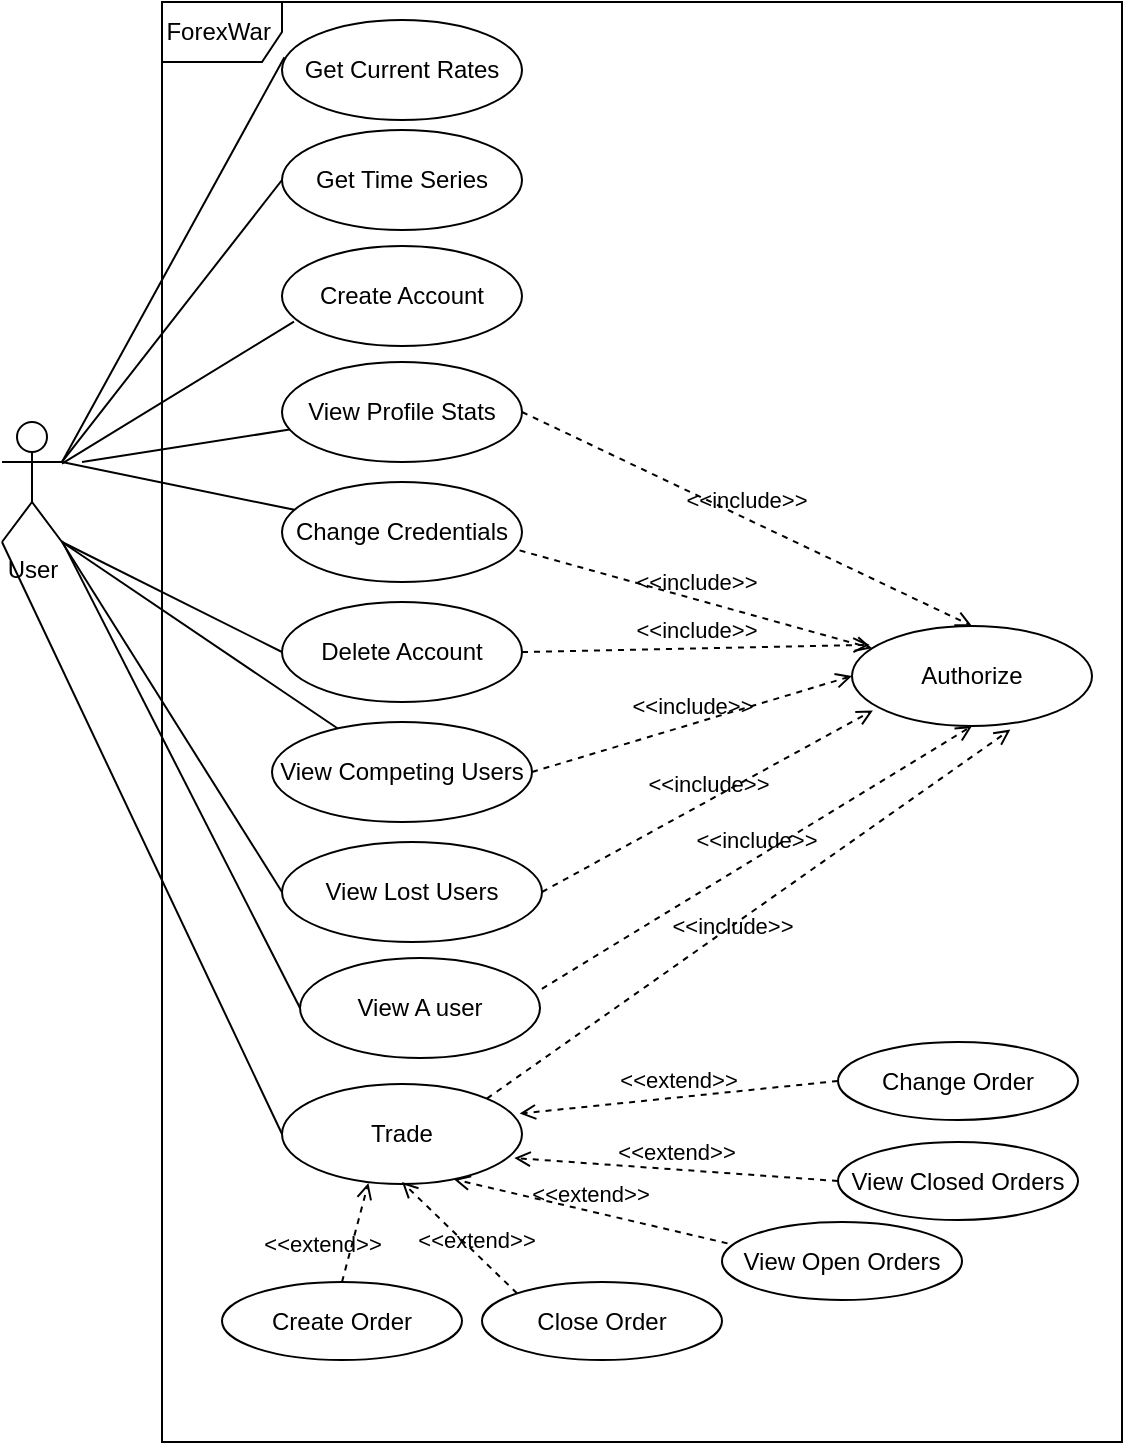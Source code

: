 <mxfile version="22.1.21" type="github">
  <diagram name="Page-1" id="ZIix8ApLAzxXFZtdQDvz">
    <mxGraphModel dx="1050" dy="565" grid="1" gridSize="10" guides="1" tooltips="1" connect="1" arrows="1" fold="1" page="1" pageScale="1" pageWidth="850" pageHeight="1100" math="0" shadow="0">
      <root>
        <mxCell id="0" />
        <mxCell id="1" parent="0" />
        <mxCell id="Vhw_WrcrA6R06qI2dEpq-1" value="User" style="shape=umlActor;verticalLabelPosition=bottom;verticalAlign=top;html=1;" vertex="1" parent="1">
          <mxGeometry x="120" y="480" width="30" height="60" as="geometry" />
        </mxCell>
        <mxCell id="Vhw_WrcrA6R06qI2dEpq-2" value="ForexWar&amp;nbsp;" style="shape=umlFrame;whiteSpace=wrap;html=1;pointerEvents=0;" vertex="1" parent="1">
          <mxGeometry x="200" y="270" width="480" height="720" as="geometry" />
        </mxCell>
        <mxCell id="Vhw_WrcrA6R06qI2dEpq-3" value="Get Current Rates" style="ellipse;whiteSpace=wrap;html=1;" vertex="1" parent="1">
          <mxGeometry x="260" y="279" width="120" height="50" as="geometry" />
        </mxCell>
        <mxCell id="Vhw_WrcrA6R06qI2dEpq-4" value="" style="endArrow=none;html=1;rounded=0;entryX=0.01;entryY=0.372;entryDx=0;entryDy=0;entryPerimeter=0;" edge="1" parent="1" target="Vhw_WrcrA6R06qI2dEpq-3">
          <mxGeometry width="50" height="50" relative="1" as="geometry">
            <mxPoint x="150" y="500" as="sourcePoint" />
            <mxPoint x="220" y="380" as="targetPoint" />
          </mxGeometry>
        </mxCell>
        <mxCell id="Vhw_WrcrA6R06qI2dEpq-5" value="Get Time Series" style="ellipse;whiteSpace=wrap;html=1;" vertex="1" parent="1">
          <mxGeometry x="260" y="334" width="120" height="50" as="geometry" />
        </mxCell>
        <mxCell id="Vhw_WrcrA6R06qI2dEpq-6" value="" style="endArrow=none;html=1;rounded=0;exitX=1;exitY=0.333;exitDx=0;exitDy=0;exitPerimeter=0;entryX=0;entryY=0.5;entryDx=0;entryDy=0;" edge="1" parent="1" source="Vhw_WrcrA6R06qI2dEpq-1" target="Vhw_WrcrA6R06qI2dEpq-5">
          <mxGeometry width="50" height="50" relative="1" as="geometry">
            <mxPoint x="200" y="490" as="sourcePoint" />
            <mxPoint x="250" y="440" as="targetPoint" />
          </mxGeometry>
        </mxCell>
        <mxCell id="Vhw_WrcrA6R06qI2dEpq-7" value="Create Account" style="ellipse;whiteSpace=wrap;html=1;" vertex="1" parent="1">
          <mxGeometry x="260" y="392" width="120" height="50" as="geometry" />
        </mxCell>
        <mxCell id="Vhw_WrcrA6R06qI2dEpq-8" value="" style="endArrow=none;html=1;rounded=0;entryX=0.05;entryY=0.756;entryDx=0;entryDy=0;entryPerimeter=0;" edge="1" parent="1" source="Vhw_WrcrA6R06qI2dEpq-1" target="Vhw_WrcrA6R06qI2dEpq-7">
          <mxGeometry width="50" height="50" relative="1" as="geometry">
            <mxPoint x="210" y="490" as="sourcePoint" />
            <mxPoint x="260" y="440" as="targetPoint" />
          </mxGeometry>
        </mxCell>
        <mxCell id="Vhw_WrcrA6R06qI2dEpq-10" value="View Profile Stats" style="ellipse;whiteSpace=wrap;html=1;" vertex="1" parent="1">
          <mxGeometry x="260" y="450" width="120" height="50" as="geometry" />
        </mxCell>
        <mxCell id="Vhw_WrcrA6R06qI2dEpq-11" value="" style="endArrow=none;html=1;rounded=0;" edge="1" parent="1" target="Vhw_WrcrA6R06qI2dEpq-10">
          <mxGeometry width="50" height="50" relative="1" as="geometry">
            <mxPoint x="160" y="500" as="sourcePoint" />
            <mxPoint x="240" y="470" as="targetPoint" />
          </mxGeometry>
        </mxCell>
        <mxCell id="Vhw_WrcrA6R06qI2dEpq-12" value="Change Credentials" style="ellipse;whiteSpace=wrap;html=1;" vertex="1" parent="1">
          <mxGeometry x="260" y="510" width="120" height="50" as="geometry" />
        </mxCell>
        <mxCell id="Vhw_WrcrA6R06qI2dEpq-13" value="" style="endArrow=none;html=1;rounded=0;exitX=1;exitY=0.333;exitDx=0;exitDy=0;exitPerimeter=0;" edge="1" parent="1" source="Vhw_WrcrA6R06qI2dEpq-1" target="Vhw_WrcrA6R06qI2dEpq-12">
          <mxGeometry width="50" height="50" relative="1" as="geometry">
            <mxPoint x="170" y="560" as="sourcePoint" />
            <mxPoint x="220" y="510" as="targetPoint" />
          </mxGeometry>
        </mxCell>
        <mxCell id="Vhw_WrcrA6R06qI2dEpq-14" value="Delete Account" style="ellipse;whiteSpace=wrap;html=1;" vertex="1" parent="1">
          <mxGeometry x="260" y="570" width="120" height="50" as="geometry" />
        </mxCell>
        <mxCell id="Vhw_WrcrA6R06qI2dEpq-15" value="" style="endArrow=none;html=1;rounded=0;entryX=0;entryY=0.5;entryDx=0;entryDy=0;exitX=1;exitY=1;exitDx=0;exitDy=0;exitPerimeter=0;" edge="1" parent="1" source="Vhw_WrcrA6R06qI2dEpq-1" target="Vhw_WrcrA6R06qI2dEpq-14">
          <mxGeometry width="50" height="50" relative="1" as="geometry">
            <mxPoint x="150" y="500" as="sourcePoint" />
            <mxPoint x="230" y="550" as="targetPoint" />
          </mxGeometry>
        </mxCell>
        <mxCell id="Vhw_WrcrA6R06qI2dEpq-16" value="View Competing Users" style="ellipse;whiteSpace=wrap;html=1;" vertex="1" parent="1">
          <mxGeometry x="255" y="630" width="130" height="50" as="geometry" />
        </mxCell>
        <mxCell id="Vhw_WrcrA6R06qI2dEpq-17" value="View Lost Users" style="ellipse;whiteSpace=wrap;html=1;" vertex="1" parent="1">
          <mxGeometry x="260" y="690" width="130" height="50" as="geometry" />
        </mxCell>
        <mxCell id="Vhw_WrcrA6R06qI2dEpq-18" value="" style="endArrow=none;html=1;rounded=0;" edge="1" parent="1" target="Vhw_WrcrA6R06qI2dEpq-16">
          <mxGeometry width="50" height="50" relative="1" as="geometry">
            <mxPoint x="150" y="540" as="sourcePoint" />
            <mxPoint x="210" y="610" as="targetPoint" />
          </mxGeometry>
        </mxCell>
        <mxCell id="Vhw_WrcrA6R06qI2dEpq-19" value="" style="endArrow=none;html=1;rounded=0;entryX=0;entryY=0.5;entryDx=0;entryDy=0;exitX=1;exitY=1;exitDx=0;exitDy=0;exitPerimeter=0;" edge="1" parent="1" source="Vhw_WrcrA6R06qI2dEpq-1" target="Vhw_WrcrA6R06qI2dEpq-17">
          <mxGeometry width="50" height="50" relative="1" as="geometry">
            <mxPoint x="160" y="700" as="sourcePoint" />
            <mxPoint x="210" y="650" as="targetPoint" />
          </mxGeometry>
        </mxCell>
        <mxCell id="Vhw_WrcrA6R06qI2dEpq-20" value="View A user" style="ellipse;whiteSpace=wrap;html=1;" vertex="1" parent="1">
          <mxGeometry x="269" y="748" width="120" height="50" as="geometry" />
        </mxCell>
        <mxCell id="Vhw_WrcrA6R06qI2dEpq-21" value="" style="endArrow=none;html=1;rounded=0;entryX=0;entryY=0.5;entryDx=0;entryDy=0;" edge="1" parent="1" source="Vhw_WrcrA6R06qI2dEpq-1" target="Vhw_WrcrA6R06qI2dEpq-20">
          <mxGeometry width="50" height="50" relative="1" as="geometry">
            <mxPoint x="130" y="720" as="sourcePoint" />
            <mxPoint x="180" y="670" as="targetPoint" />
          </mxGeometry>
        </mxCell>
        <mxCell id="Vhw_WrcrA6R06qI2dEpq-22" value="Authorize" style="ellipse;whiteSpace=wrap;html=1;" vertex="1" parent="1">
          <mxGeometry x="545" y="582" width="120" height="50" as="geometry" />
        </mxCell>
        <mxCell id="Vhw_WrcrA6R06qI2dEpq-23" value="&amp;lt;&amp;lt;include&amp;gt;&amp;gt;" style="html=1;verticalAlign=bottom;labelBackgroundColor=none;endArrow=open;endFill=0;dashed=1;rounded=0;exitX=1;exitY=0.5;exitDx=0;exitDy=0;entryX=0.5;entryY=0;entryDx=0;entryDy=0;" edge="1" parent="1" source="Vhw_WrcrA6R06qI2dEpq-10" target="Vhw_WrcrA6R06qI2dEpq-22">
          <mxGeometry width="160" relative="1" as="geometry">
            <mxPoint x="380" y="510" as="sourcePoint" />
            <mxPoint x="540" y="510" as="targetPoint" />
          </mxGeometry>
        </mxCell>
        <mxCell id="Vhw_WrcrA6R06qI2dEpq-24" value="&amp;lt;&amp;lt;include&amp;gt;&amp;gt;" style="html=1;verticalAlign=bottom;labelBackgroundColor=none;endArrow=open;endFill=0;dashed=1;rounded=0;exitX=0.99;exitY=0.684;exitDx=0;exitDy=0;exitPerimeter=0;" edge="1" parent="1" source="Vhw_WrcrA6R06qI2dEpq-12" target="Vhw_WrcrA6R06qI2dEpq-22">
          <mxGeometry width="160" relative="1" as="geometry">
            <mxPoint x="370" y="560" as="sourcePoint" />
            <mxPoint x="440" y="550" as="targetPoint" />
          </mxGeometry>
        </mxCell>
        <mxCell id="Vhw_WrcrA6R06qI2dEpq-25" value="&amp;lt;&amp;lt;include&amp;gt;&amp;gt;" style="html=1;verticalAlign=bottom;labelBackgroundColor=none;endArrow=open;endFill=0;dashed=1;rounded=0;exitX=1;exitY=0.5;exitDx=0;exitDy=0;entryX=0.073;entryY=0.188;entryDx=0;entryDy=0;entryPerimeter=0;" edge="1" parent="1" source="Vhw_WrcrA6R06qI2dEpq-14" target="Vhw_WrcrA6R06qI2dEpq-22">
          <mxGeometry width="160" relative="1" as="geometry">
            <mxPoint x="390" y="580" as="sourcePoint" />
            <mxPoint x="481" y="584" as="targetPoint" />
          </mxGeometry>
        </mxCell>
        <mxCell id="Vhw_WrcrA6R06qI2dEpq-26" value="&amp;lt;&amp;lt;include&amp;gt;&amp;gt;" style="html=1;verticalAlign=bottom;labelBackgroundColor=none;endArrow=open;endFill=0;dashed=1;rounded=0;exitX=1;exitY=0.5;exitDx=0;exitDy=0;entryX=0;entryY=0.5;entryDx=0;entryDy=0;" edge="1" parent="1" source="Vhw_WrcrA6R06qI2dEpq-16" target="Vhw_WrcrA6R06qI2dEpq-22">
          <mxGeometry width="160" relative="1" as="geometry">
            <mxPoint x="410" y="640" as="sourcePoint" />
            <mxPoint x="501" y="644" as="targetPoint" />
          </mxGeometry>
        </mxCell>
        <mxCell id="Vhw_WrcrA6R06qI2dEpq-27" value="&amp;lt;&amp;lt;include&amp;gt;&amp;gt;" style="html=1;verticalAlign=bottom;labelBackgroundColor=none;endArrow=open;endFill=0;dashed=1;rounded=0;exitX=1;exitY=0.5;exitDx=0;exitDy=0;entryX=0.087;entryY=0.844;entryDx=0;entryDy=0;entryPerimeter=0;" edge="1" parent="1" source="Vhw_WrcrA6R06qI2dEpq-17" target="Vhw_WrcrA6R06qI2dEpq-22">
          <mxGeometry width="160" relative="1" as="geometry">
            <mxPoint x="425" y="713" as="sourcePoint" />
            <mxPoint x="516" y="717" as="targetPoint" />
          </mxGeometry>
        </mxCell>
        <mxCell id="Vhw_WrcrA6R06qI2dEpq-28" value="&amp;lt;&amp;lt;include&amp;gt;&amp;gt;" style="html=1;verticalAlign=bottom;labelBackgroundColor=none;endArrow=open;endFill=0;dashed=1;rounded=0;entryX=0.5;entryY=1;entryDx=0;entryDy=0;exitX=1.008;exitY=0.308;exitDx=0;exitDy=0;exitPerimeter=0;" edge="1" parent="1" source="Vhw_WrcrA6R06qI2dEpq-20" target="Vhw_WrcrA6R06qI2dEpq-22">
          <mxGeometry width="160" relative="1" as="geometry">
            <mxPoint x="425" y="760" as="sourcePoint" />
            <mxPoint x="516" y="764" as="targetPoint" />
          </mxGeometry>
        </mxCell>
        <mxCell id="Vhw_WrcrA6R06qI2dEpq-29" value="Trade" style="ellipse;whiteSpace=wrap;html=1;" vertex="1" parent="1">
          <mxGeometry x="260" y="811" width="120" height="50" as="geometry" />
        </mxCell>
        <mxCell id="Vhw_WrcrA6R06qI2dEpq-30" value="" style="endArrow=none;html=1;rounded=0;entryX=0;entryY=0.5;entryDx=0;entryDy=0;exitX=0;exitY=1;exitDx=0;exitDy=0;exitPerimeter=0;" edge="1" parent="1" source="Vhw_WrcrA6R06qI2dEpq-1" target="Vhw_WrcrA6R06qI2dEpq-29">
          <mxGeometry width="50" height="50" relative="1" as="geometry">
            <mxPoint x="120" y="590" as="sourcePoint" />
            <mxPoint x="239" y="824" as="targetPoint" />
          </mxGeometry>
        </mxCell>
        <mxCell id="Vhw_WrcrA6R06qI2dEpq-31" value="&amp;lt;&amp;lt;include&amp;gt;&amp;gt;" style="html=1;verticalAlign=bottom;labelBackgroundColor=none;endArrow=open;endFill=0;dashed=1;rounded=0;entryX=0.66;entryY=1.036;entryDx=0;entryDy=0;exitX=1;exitY=0;exitDx=0;exitDy=0;entryPerimeter=0;" edge="1" parent="1" source="Vhw_WrcrA6R06qI2dEpq-29" target="Vhw_WrcrA6R06qI2dEpq-22">
          <mxGeometry x="-0.097" y="-7" width="160" relative="1" as="geometry">
            <mxPoint x="420" y="821" as="sourcePoint" />
            <mxPoint x="556" y="690" as="targetPoint" />
            <mxPoint as="offset" />
          </mxGeometry>
        </mxCell>
        <mxCell id="Vhw_WrcrA6R06qI2dEpq-32" value="Create Order" style="ellipse;whiteSpace=wrap;html=1;" vertex="1" parent="1">
          <mxGeometry x="230" y="910" width="120" height="39" as="geometry" />
        </mxCell>
        <mxCell id="Vhw_WrcrA6R06qI2dEpq-33" value="View Open Orders" style="ellipse;whiteSpace=wrap;html=1;" vertex="1" parent="1">
          <mxGeometry x="480" y="880" width="120" height="39" as="geometry" />
        </mxCell>
        <mxCell id="Vhw_WrcrA6R06qI2dEpq-34" value="Close Order" style="ellipse;whiteSpace=wrap;html=1;" vertex="1" parent="1">
          <mxGeometry x="360" y="910" width="120" height="39" as="geometry" />
        </mxCell>
        <mxCell id="Vhw_WrcrA6R06qI2dEpq-35" value="View Closed Orders" style="ellipse;whiteSpace=wrap;html=1;" vertex="1" parent="1">
          <mxGeometry x="538" y="840" width="120" height="39" as="geometry" />
        </mxCell>
        <mxCell id="Vhw_WrcrA6R06qI2dEpq-36" value="Change Order" style="ellipse;whiteSpace=wrap;html=1;" vertex="1" parent="1">
          <mxGeometry x="538" y="790" width="120" height="39" as="geometry" />
        </mxCell>
        <mxCell id="Vhw_WrcrA6R06qI2dEpq-37" value="&amp;lt;&amp;lt;extend&amp;gt;&amp;gt;" style="html=1;verticalAlign=bottom;labelBackgroundColor=none;endArrow=open;endFill=0;dashed=1;rounded=0;entryX=0.36;entryY=0.989;entryDx=0;entryDy=0;exitX=0.5;exitY=0;exitDx=0;exitDy=0;entryPerimeter=0;" edge="1" parent="1" source="Vhw_WrcrA6R06qI2dEpq-32" target="Vhw_WrcrA6R06qI2dEpq-29">
          <mxGeometry x="-0.724" y="12" width="160" relative="1" as="geometry">
            <mxPoint x="225" y="908.89" as="sourcePoint" />
            <mxPoint x="385" y="908.89" as="targetPoint" />
            <mxPoint as="offset" />
          </mxGeometry>
        </mxCell>
        <mxCell id="Vhw_WrcrA6R06qI2dEpq-39" value="&amp;lt;&amp;lt;extend&amp;gt;&amp;gt;" style="html=1;verticalAlign=bottom;labelBackgroundColor=none;endArrow=open;endFill=0;dashed=1;rounded=0;exitX=0;exitY=0;exitDx=0;exitDy=0;" edge="1" parent="1" source="Vhw_WrcrA6R06qI2dEpq-34">
          <mxGeometry x="-0.331" y="1" width="160" relative="1" as="geometry">
            <mxPoint x="385" y="900" as="sourcePoint" />
            <mxPoint x="320" y="860" as="targetPoint" />
            <mxPoint as="offset" />
          </mxGeometry>
        </mxCell>
        <mxCell id="Vhw_WrcrA6R06qI2dEpq-40" value="&amp;lt;&amp;lt;extend&amp;gt;&amp;gt;" style="html=1;verticalAlign=bottom;labelBackgroundColor=none;endArrow=open;endFill=0;dashed=1;rounded=0;exitX=0.023;exitY=0.274;exitDx=0;exitDy=0;exitPerimeter=0;entryX=0.716;entryY=0.953;entryDx=0;entryDy=0;entryPerimeter=0;" edge="1" parent="1" source="Vhw_WrcrA6R06qI2dEpq-33" target="Vhw_WrcrA6R06qI2dEpq-29">
          <mxGeometry width="160" relative="1" as="geometry">
            <mxPoint x="390" y="829" as="sourcePoint" />
            <mxPoint x="550" y="829" as="targetPoint" />
          </mxGeometry>
        </mxCell>
        <mxCell id="Vhw_WrcrA6R06qI2dEpq-41" value="&amp;lt;&amp;lt;extend&amp;gt;&amp;gt;" style="html=1;verticalAlign=bottom;labelBackgroundColor=none;endArrow=open;endFill=0;dashed=1;rounded=0;exitX=0;exitY=0.5;exitDx=0;exitDy=0;entryX=0.968;entryY=0.74;entryDx=0;entryDy=0;entryPerimeter=0;" edge="1" parent="1" source="Vhw_WrcrA6R06qI2dEpq-35" target="Vhw_WrcrA6R06qI2dEpq-29">
          <mxGeometry width="160" relative="1" as="geometry">
            <mxPoint x="538" y="855" as="sourcePoint" />
            <mxPoint x="418" y="817" as="targetPoint" />
          </mxGeometry>
        </mxCell>
        <mxCell id="Vhw_WrcrA6R06qI2dEpq-42" value="&amp;lt;&amp;lt;extend&amp;gt;&amp;gt;" style="html=1;verticalAlign=bottom;labelBackgroundColor=none;endArrow=open;endFill=0;dashed=1;rounded=0;exitX=0;exitY=0.5;exitDx=0;exitDy=0;entryX=0.99;entryY=0.296;entryDx=0;entryDy=0;entryPerimeter=0;" edge="1" parent="1" source="Vhw_WrcrA6R06qI2dEpq-36" target="Vhw_WrcrA6R06qI2dEpq-29">
          <mxGeometry width="160" relative="1" as="geometry">
            <mxPoint x="538" y="823" as="sourcePoint" />
            <mxPoint x="376" y="811" as="targetPoint" />
          </mxGeometry>
        </mxCell>
      </root>
    </mxGraphModel>
  </diagram>
</mxfile>
